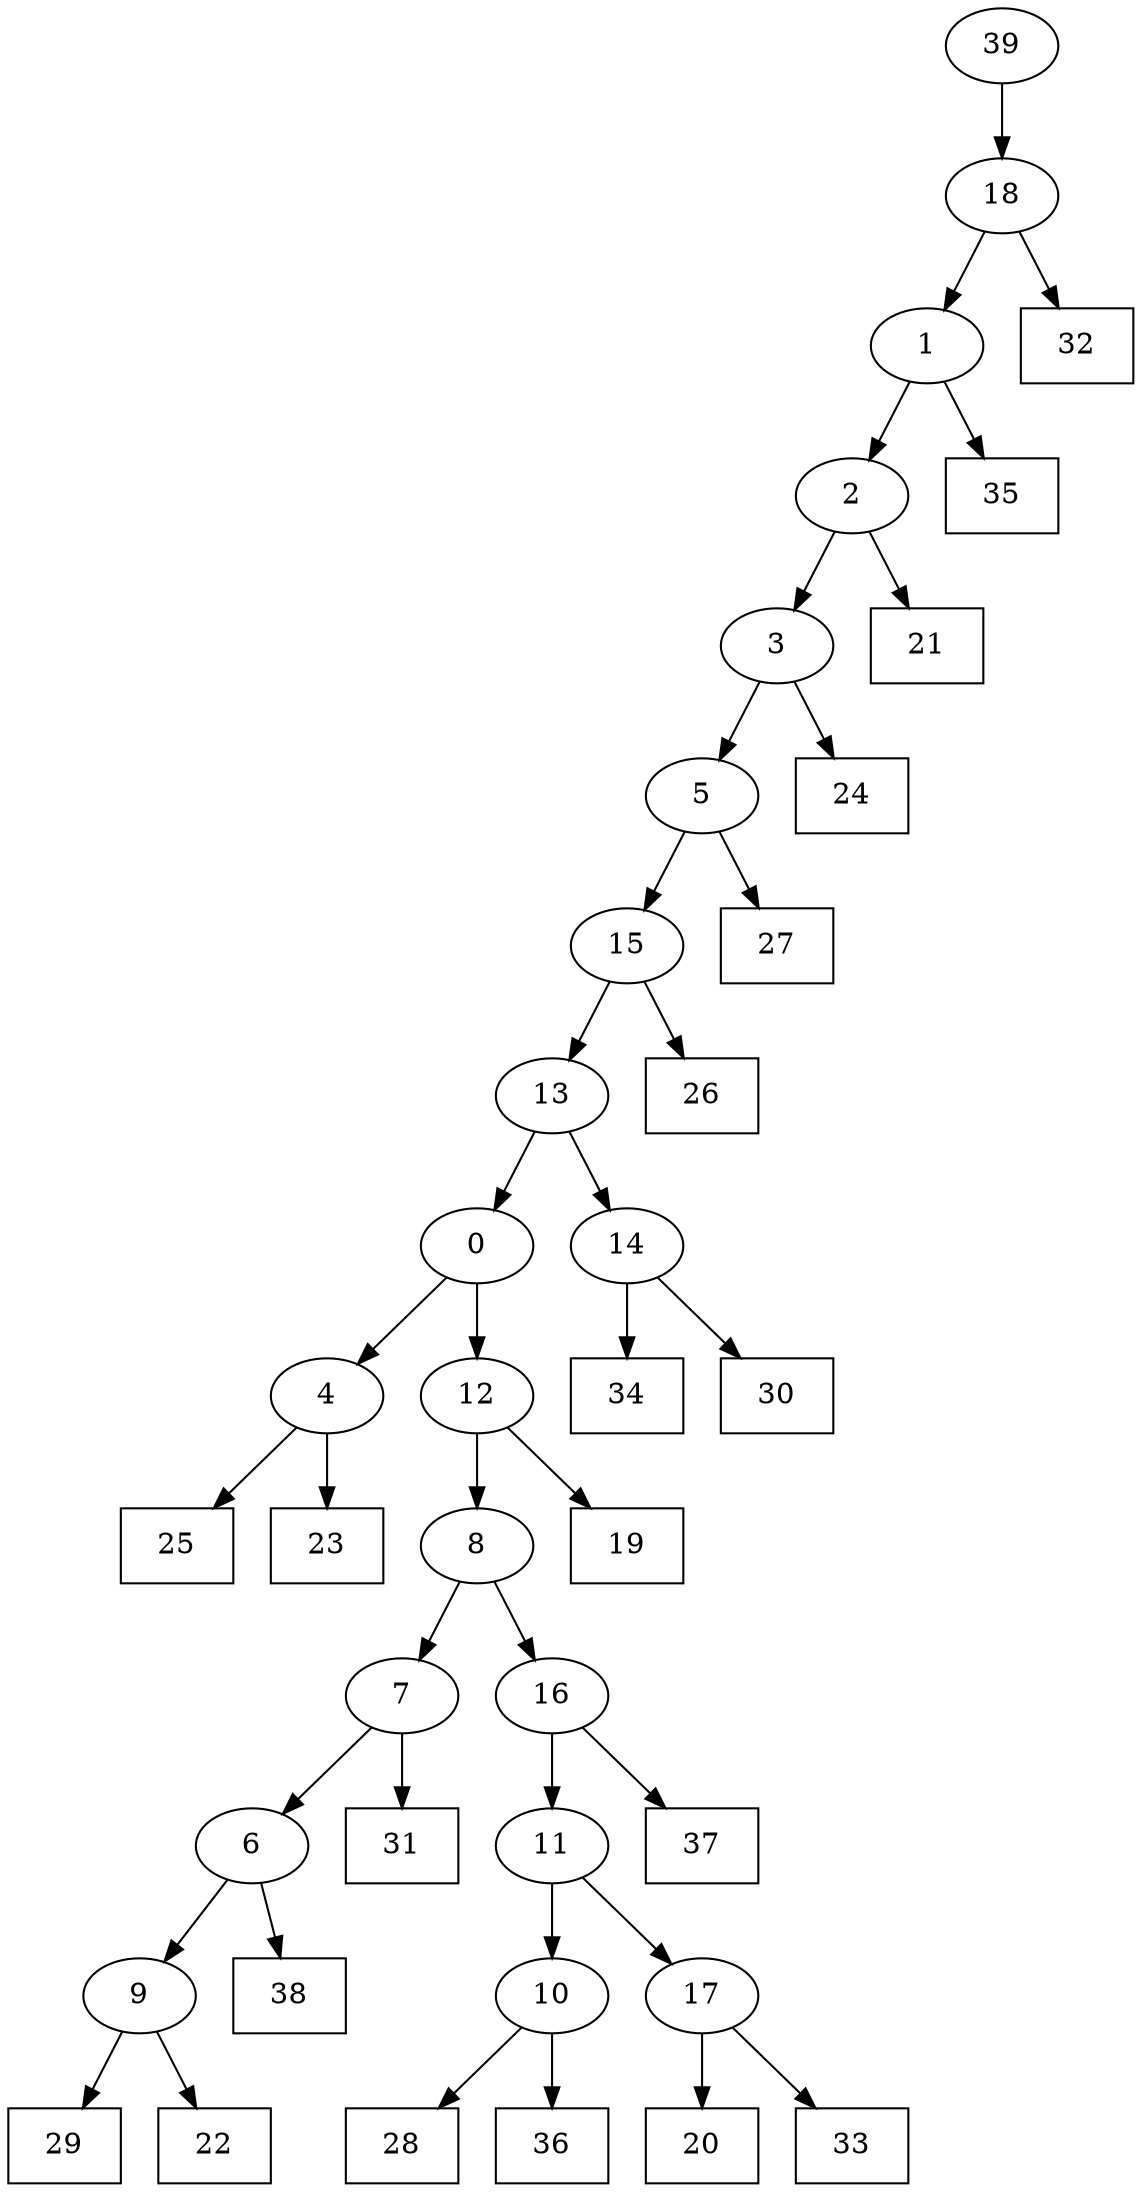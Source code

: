 digraph G {
0[label="0"];
1[label="1"];
2[label="2"];
3[label="3"];
4[label="4"];
5[label="5"];
6[label="6"];
7[label="7"];
8[label="8"];
9[label="9"];
10[label="10"];
11[label="11"];
12[label="12"];
13[label="13"];
14[label="14"];
15[label="15"];
16[label="16"];
17[label="17"];
18[label="18"];
19[shape=box,label="34"];
20[shape=box,label="28"];
21[shape=box,label="25"];
22[shape=box,label="23"];
23[shape=box,label="35"];
24[shape=box,label="20"];
25[shape=box,label="37"];
26[shape=box,label="24"];
27[shape=box,label="27"];
28[shape=box,label="26"];
29[shape=box,label="19"];
30[shape=box,label="38"];
31[shape=box,label="30"];
32[shape=box,label="36"];
33[shape=box,label="33"];
34[shape=box,label="29"];
35[shape=box,label="22"];
36[shape=box,label="21"];
37[shape=box,label="31"];
38[shape=box,label="32"];
39[label="39"];
4->21 ;
5->27 ;
15->28 ;
2->36 ;
8->16 ;
16->25 ;
14->31 ;
17->33 ;
18->38 ;
16->11 ;
11->17 ;
4->22 ;
1->23 ;
17->24 ;
13->0 ;
6->30 ;
7->6 ;
2->3 ;
15->13 ;
3->5 ;
12->8 ;
12->29 ;
39->18 ;
13->14 ;
14->19 ;
0->4 ;
18->1 ;
1->2 ;
9->35 ;
8->7 ;
7->37 ;
5->15 ;
10->32 ;
0->12 ;
11->10 ;
10->20 ;
3->26 ;
6->9 ;
9->34 ;
}

